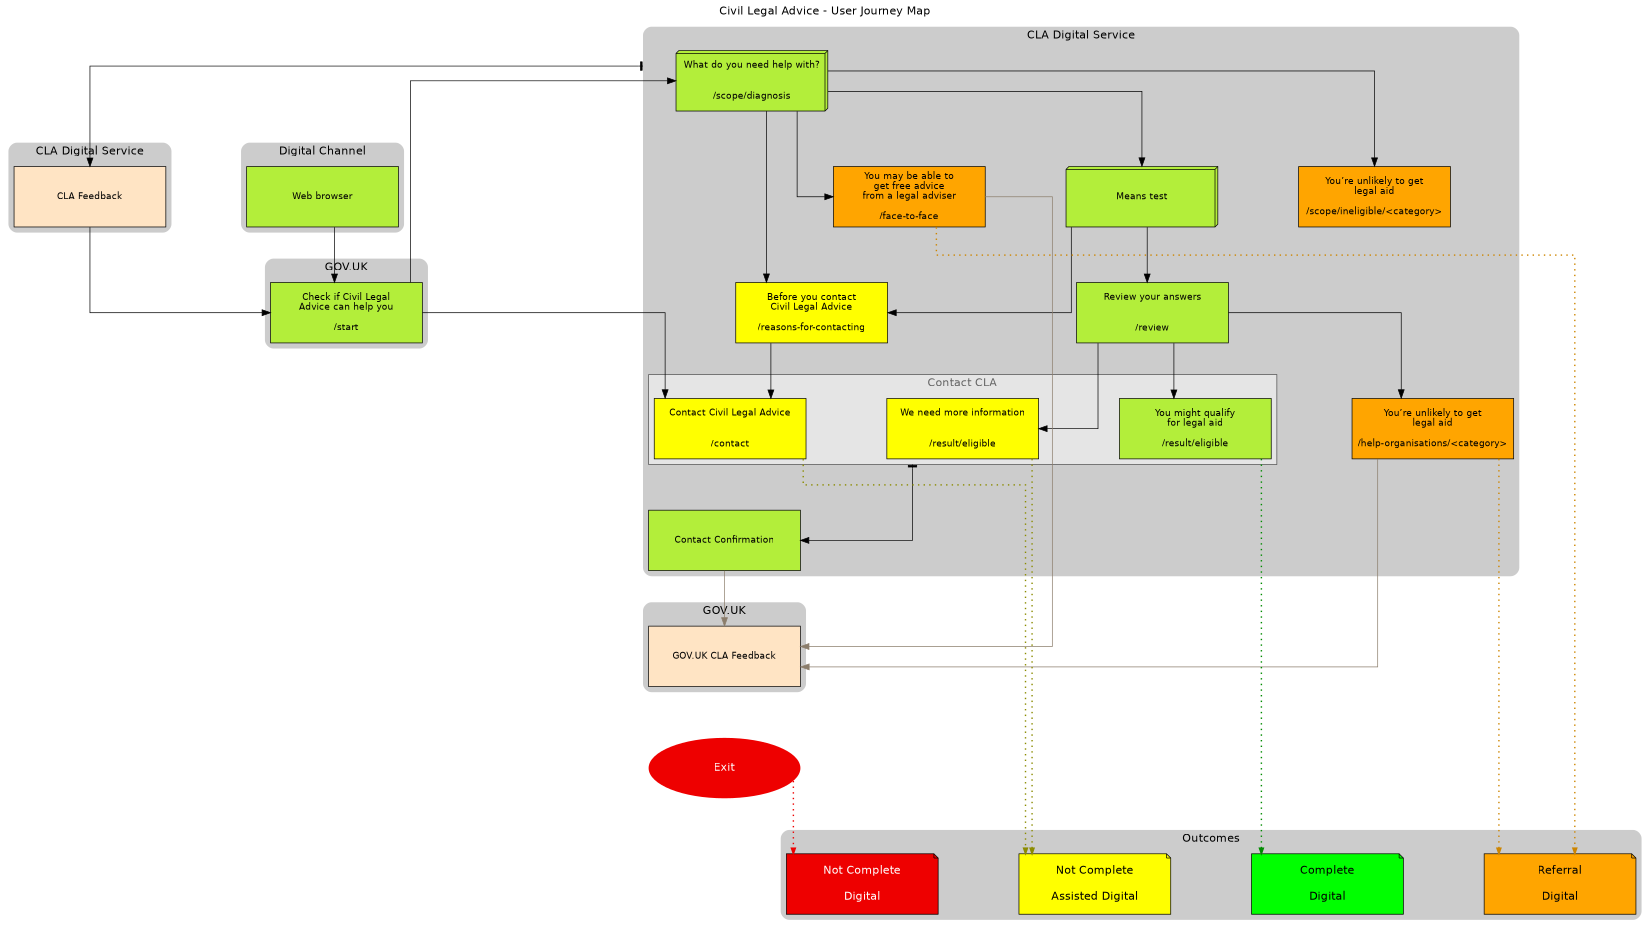 digraph CLA_User_Journey {
	compound 	= true
	labelloc 	= "t"
	ordering 	= "out"
	splines 	= "ortho"
	nodesep		= 1.6
	ranksep 	= .5

	label 		= "Civil Legal Advice - User Journey Map"
	fontsize	= 16
	size 		= "11x8"

	graph  [ style="rounded, filled" fillcolor=grey80 fontname=Helvetica penwidth=0 ]
	node   [ shape=box style=filled fillcolor=olivedrab2 fontname=Helvetica fontsize=13 height=1.2 width=3 ]
	edge   [ minlen=2 arrowsize=1.2 ]

	subgraph cluster_digital_channel {
		label="Digital Channel"

		Browser [ label = "Web browser" ]
	}

	subgraph cluster_govuk_start {
		label = "GOV.UK"

		CLA_Start [ label="Check if Civil Legal\nAdvice can help you\n\n/start" ]
	}

	subgraph cluster_govuk_end {
		label = "GOV.UK"

		GOVUK_CLA_Feedback [ label="GOV.UK CLA Feedback" fillcolor=bisque ]
	}

	subgraph cluster_cla_digital_service {
		label="CLA Digital Service"

        CLA_Scope_Diagnosis [ shape=box3d label="What do you need help with?\n\n\n/scope/diagnosis" ]
		CLA_Means_Test [ shape=box3d label="Means test" ]

		CLA_Review_Answers [ label="Review your answers\n\n\n/review" ]

        CLA_Scope_Ineligible [ label="You’re unlikely to get\nlegal aid\n\n/scope/ineligible/<category>" fillcolor=orange ]
		CLA_Result_Ineligible [ label="You’re unlikely to get\nlegal aid\n\n/help-organisations/<category>" fillcolor=orange ]
		CLA_Result_Face_To_Face [ label="You may be able to\nget free advice\nfrom a legal adviser\n\n/face-to-face" fillcolor=orange ]

		subgraph cluster_contact {
			label = "Contact CLA"
			style=filled
			penwidth=1
			color=grey30
			fontcolor=grey40
			fillcolor=grey90

			CLA_Result_Eligible [ label="You might qualify\nfor legal aid\n\n/result/eligible" ]
			CLA_Result_Eligible_More_Info [ label="We need more information\n\n\n/result/eligible" fillcolor=yellow ]
			CLA_Contact [ label="Contact Civil Legal Advice\n\n\n/contact" fillcolor=yellow ]
		}

        CLA_Reasons_For_Contacting [ label="Before you contact\nCivil Legal Advice\n\n/reasons-for-contacting" fillcolor=yellow ]

		CLA_Contact_Confirmation [ label="Contact Confirmation" ]
	}

	subgraph cluster_outcomes {
		label = "Outcomes"

		Not_Complete_Digital [ shape=note fontcolor=white fontsize=16 label="Not Complete\n\nDigital" fillcolor=red2 ]
		Not_Complete_Assisted_Digital [ shape=note fontsize=16 label="Not Complete\n\nAssisted Digital" fillcolor=yellow ]
		Complete_Digital [ shape=note fontsize=16 label="Complete\n\nDigital" fillcolor=green ]
		Referral_Digital [ shape=note fontsize=16 label="Referral\n\nDigital" fillcolor=orange ]
	}

    subgraph cluster_cla_digital_service_feedback {
        label = "CLA Digital Service"

        CLA_Feedback [ label="CLA Feedback" fillcolor=bisque ]
    }

    Exit [ shape=oval fontcolor=white fontsize=16 label="Exit" fillcolor=red2 penwidth=0 ]


	// Connections
	// -----------

	// Digital journey start
	Browser -> CLA_Start

	// GOV.UK journey
	CLA_Start -> CLA_Scope_Diagnosis
	CLA_Start -> CLA_Contact

	// CLA in scope
	CLA_Scope_Diagnosis -> CLA_Means_Test -> CLA_Review_Answers

	// Outcomes
	CLA_Review_Answers -> {
		CLA_Result_Eligible
		CLA_Result_Eligible_More_Info
		CLA_Result_Ineligible
	}

    CLA_Scope_Diagnosis -> CLA_Scope_Ineligible

	// User journey problem (skip to contact)
	{ CLA_Scope_Diagnosis, CLA_Means_Test } -> CLA_Reasons_For_Contacting
    CLA_Reasons_For_Contacting -> CLA_Contact

	// Confirmations
//	CLA_Result_Eligible -> CLA_Contact_Confirmation
//	CLA_Result_Eligible_More_Info -> CLA_Contact_Confirmation
	CLA_Result_Eligible_More_Info -> CLA_Contact_Confirmation [ ltail=cluster_contact arrowtail=tee dir=both ]

	// Out of scope
    CLA_Scope_Diagnosis -> CLA_Result_Face_To_Face

	// CLA Feedback
    CLA_Scope_Diagnosis -> CLA_Feedback [
        arrowtail=tee
        dir=both
        ltail=cluster_cla_digital_service
    ]
    CLA_Feedback -> CLA_Start

	// GOV.UK CLA Feedback
	{
		CLA_Result_Face_To_Face
		CLA_Contact_Confirmation
        CLA_Result_Ineligible
	} -> GOVUK_CLA_Feedback [ color=bisque4 ]

	// Not Complete - user 'bails'
	//CLA_Start -> Exit [ style=invis ]
	CLA_Scope_Diagnosis -> Exit [ style=invis ]
	GOVUK_CLA_Feedback -> Exit [ style=invis ]

	// Outcome categories
	Exit -> Not_Complete_Digital [ color=red2 style="dotted,bold" arrowsize=.8 ]
	CLA_Result_Eligible -> Complete_Digital [ color=green4 style="dotted,bold" arrowsize=.8 ]
	{
		CLA_Result_Eligible_More_Info
		CLA_Contact
	} -> Not_Complete_Assisted_Digital [ color=yellow4 style="dotted,bold" arrowsize=.8 ]
	{
		CLA_Result_Ineligible
		CLA_Result_Face_To_Face
	} -> Referral_Digital [ color=orange3 style="dotted,bold" arrowsize=.8 ]
}
